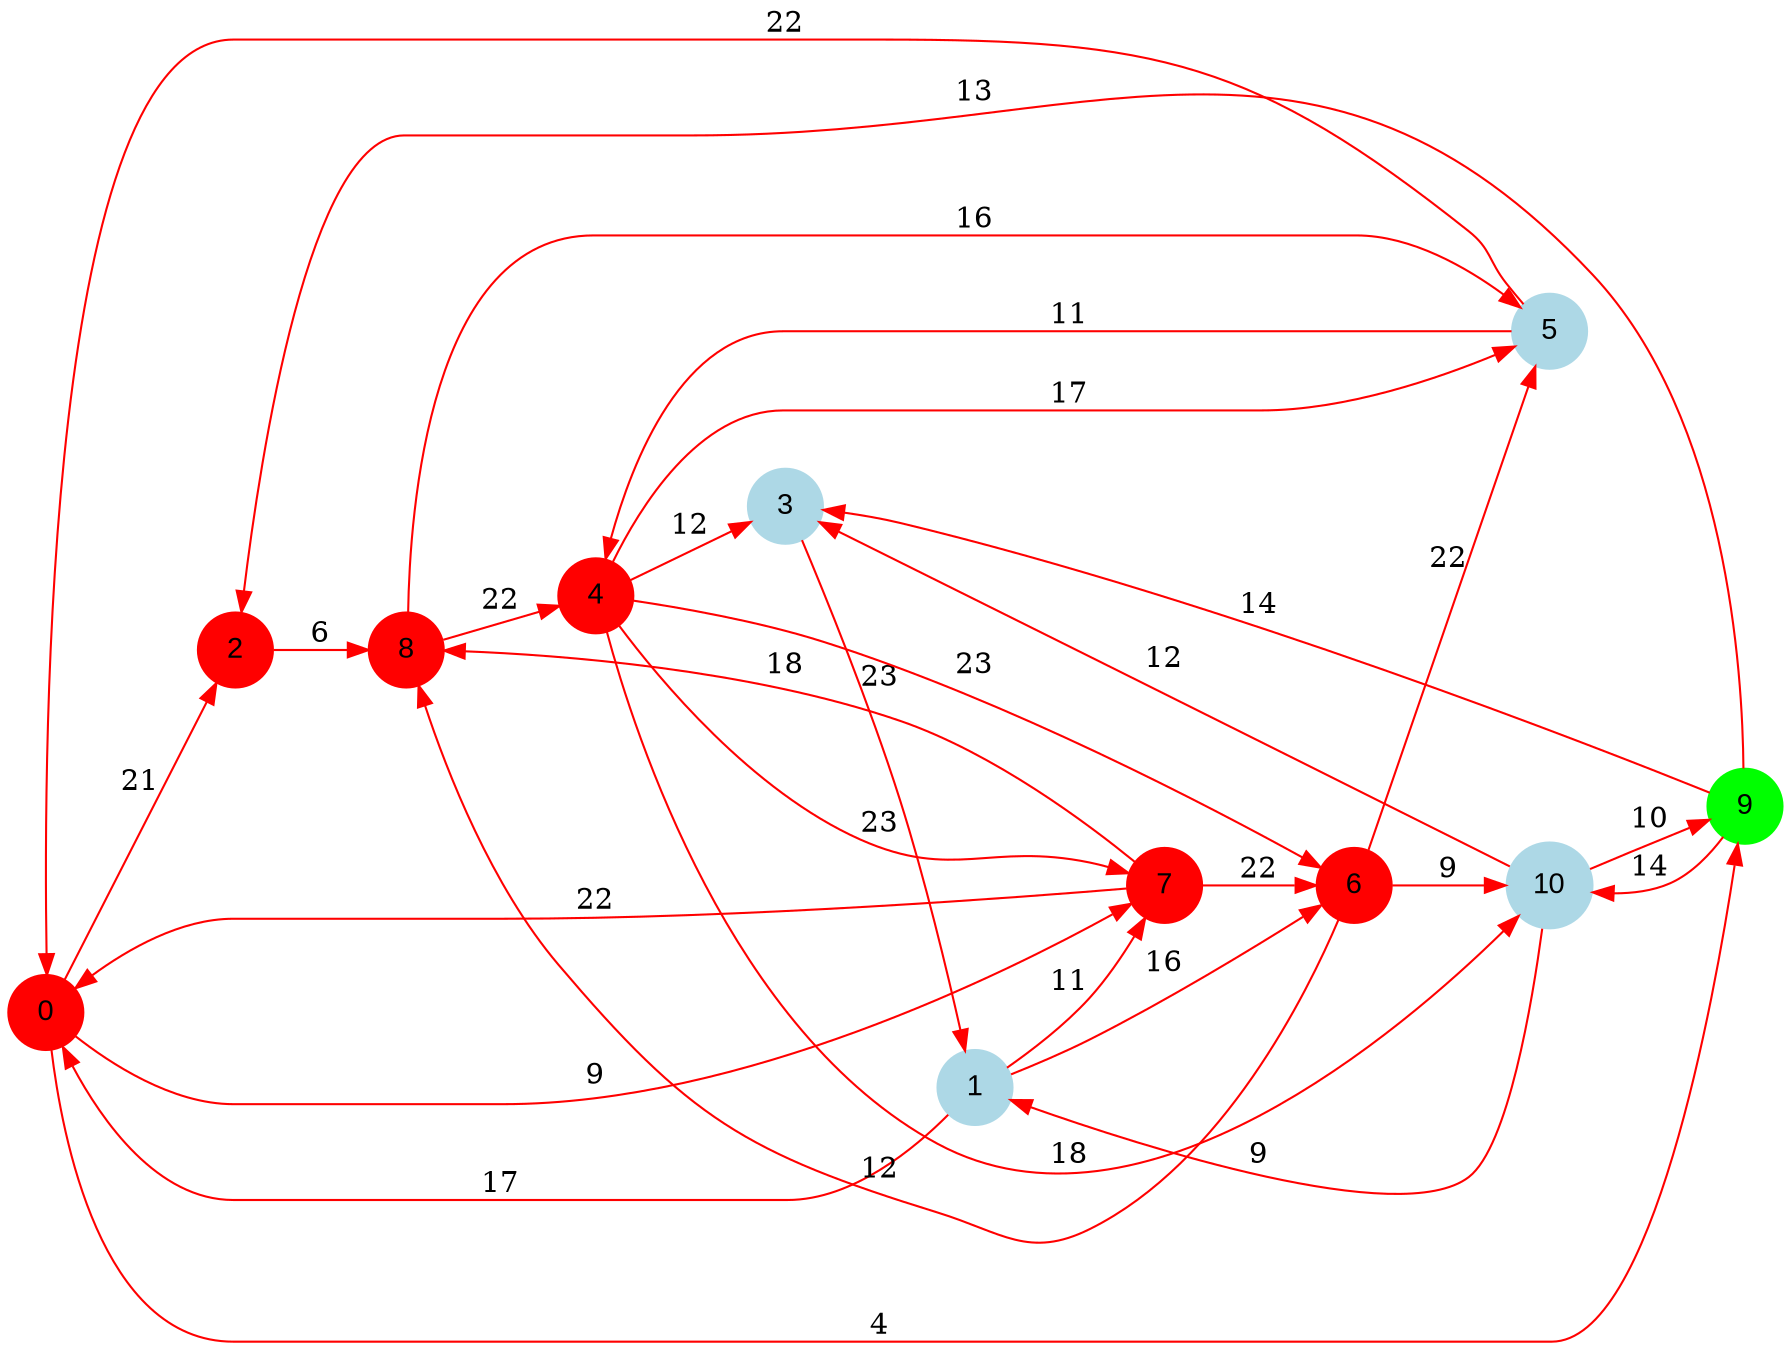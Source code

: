 digraph graphe {
rankdir = LR;
edge [color=red];
0 [fontname="Arial", shape = circle, color=red, style=filled];
1 [fontname="Arial", shape = circle, color=lightblue, style=filled];
2 [fontname="Arial", shape = circle, color=red, style=filled];
3 [fontname="Arial", shape = circle, color=lightblue, style=filled];
4 [fontname="Arial", shape = circle, color=red, style=filled];
5 [fontname="Arial", shape = circle, color=lightblue, style=filled];
6 [fontname="Arial", shape = circle, color=red, style=filled];
7 [fontname="Arial", shape = circle, color=red, style=filled];
8 [fontname="Arial", shape = circle, color=red, style=filled];
9 [fontname="Arial", shape = circle, color=green, style=filled];
10 [fontname="Arial", shape = circle, color=lightblue, style=filled];
	0 -> 2 [label = "21"];
	0 -> 7 [label = "9"];
	0 -> 9 [label = "4"];
	1 -> 0 [label = "17"];
	1 -> 6 [label = "16"];
	1 -> 7 [label = "11"];
	2 -> 8 [label = "6"];
	3 -> 1 [label = "23"];
	4 -> 3 [label = "12"];
	4 -> 5 [label = "17"];
	4 -> 6 [label = "23"];
	4 -> 7 [label = "23"];
	4 -> 10 [label = "18"];
	5 -> 0 [label = "22"];
	5 -> 4 [label = "11"];
	6 -> 5 [label = "22"];
	6 -> 8 [label = "12"];
	6 -> 10 [label = "9"];
	7 -> 0 [label = "22"];
	7 -> 6 [label = "22"];
	7 -> 8 [label = "18"];
	8 -> 4 [label = "22"];
	8 -> 5 [label = "16"];
	9 -> 2 [label = "13"];
	9 -> 3 [label = "14"];
	9 -> 10 [label = "14"];
	10 -> 1 [label = "9"];
	10 -> 3 [label = "12"];
	10 -> 9 [label = "10"];
}